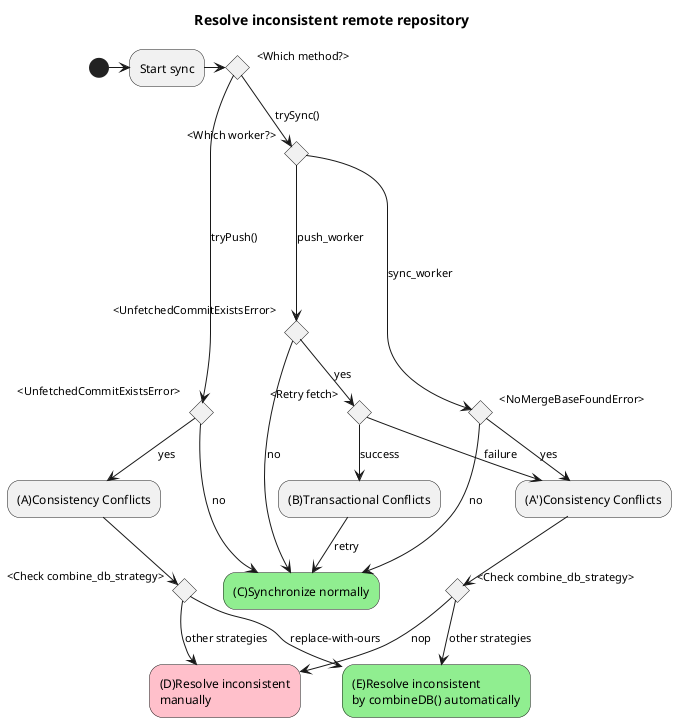 @startuml resolve_inconsistent_remote_repository
title Resolve inconsistent remote repository
skinparam activity {
  BackgroundColor<< Succeeded >> lightgreen
  BackgroundColor<< Failed >> pink
}
(*) -> "Start sync"
  ->if "<Which method?>" then
    -->[tryPush()] if "<UnfetchedCommitExistsError>"
        -->[no] "(C)Synchronize normally"
      else
        -->[yes] "(A)Consistency Conflicts"
        if "<Check combine_db_strategy>" then
          -->[other strategies] "(D)Resolve inconsistent\nmanually" << Failed >>
        else
          -->[replace-with-ours] "(E)Resolve inconsistent\nby combineDB() automatically"
        endif
      endif
    else 
      -->[trySync()] if "<Which worker?>" then
        ---->[push_worker] if "<UnfetchedCommitExistsError>"
        -->[no] "(C)Synchronize normally"
      else 
        -->[yes] if "<Retry fetch>" then
          -->[failure] "(A')Consistency Conflicts"
        else
          -->[success] "(B)Transactional Conflicts"
          -->[retry] "(C)Synchronize normally" <<Succeeded>>
        endif
      endif
    else
      -->[sync_worker] if "<NoMergeBaseFoundError>"
        -->[no] "(C)Synchronize normally"
      else
        -->[yes] "(A')Consistency Conflicts"
        -->if "<Check combine_db_strategy>" then
          -->[nop] "(D)Resolve inconsistent\nmanually" << Failed >>
        else
          -->[other strategies] "(E)Resolve inconsistent\nby combineDB() automatically" << Succeeded >>
        endif
      endif
    endif
endif
@enduml